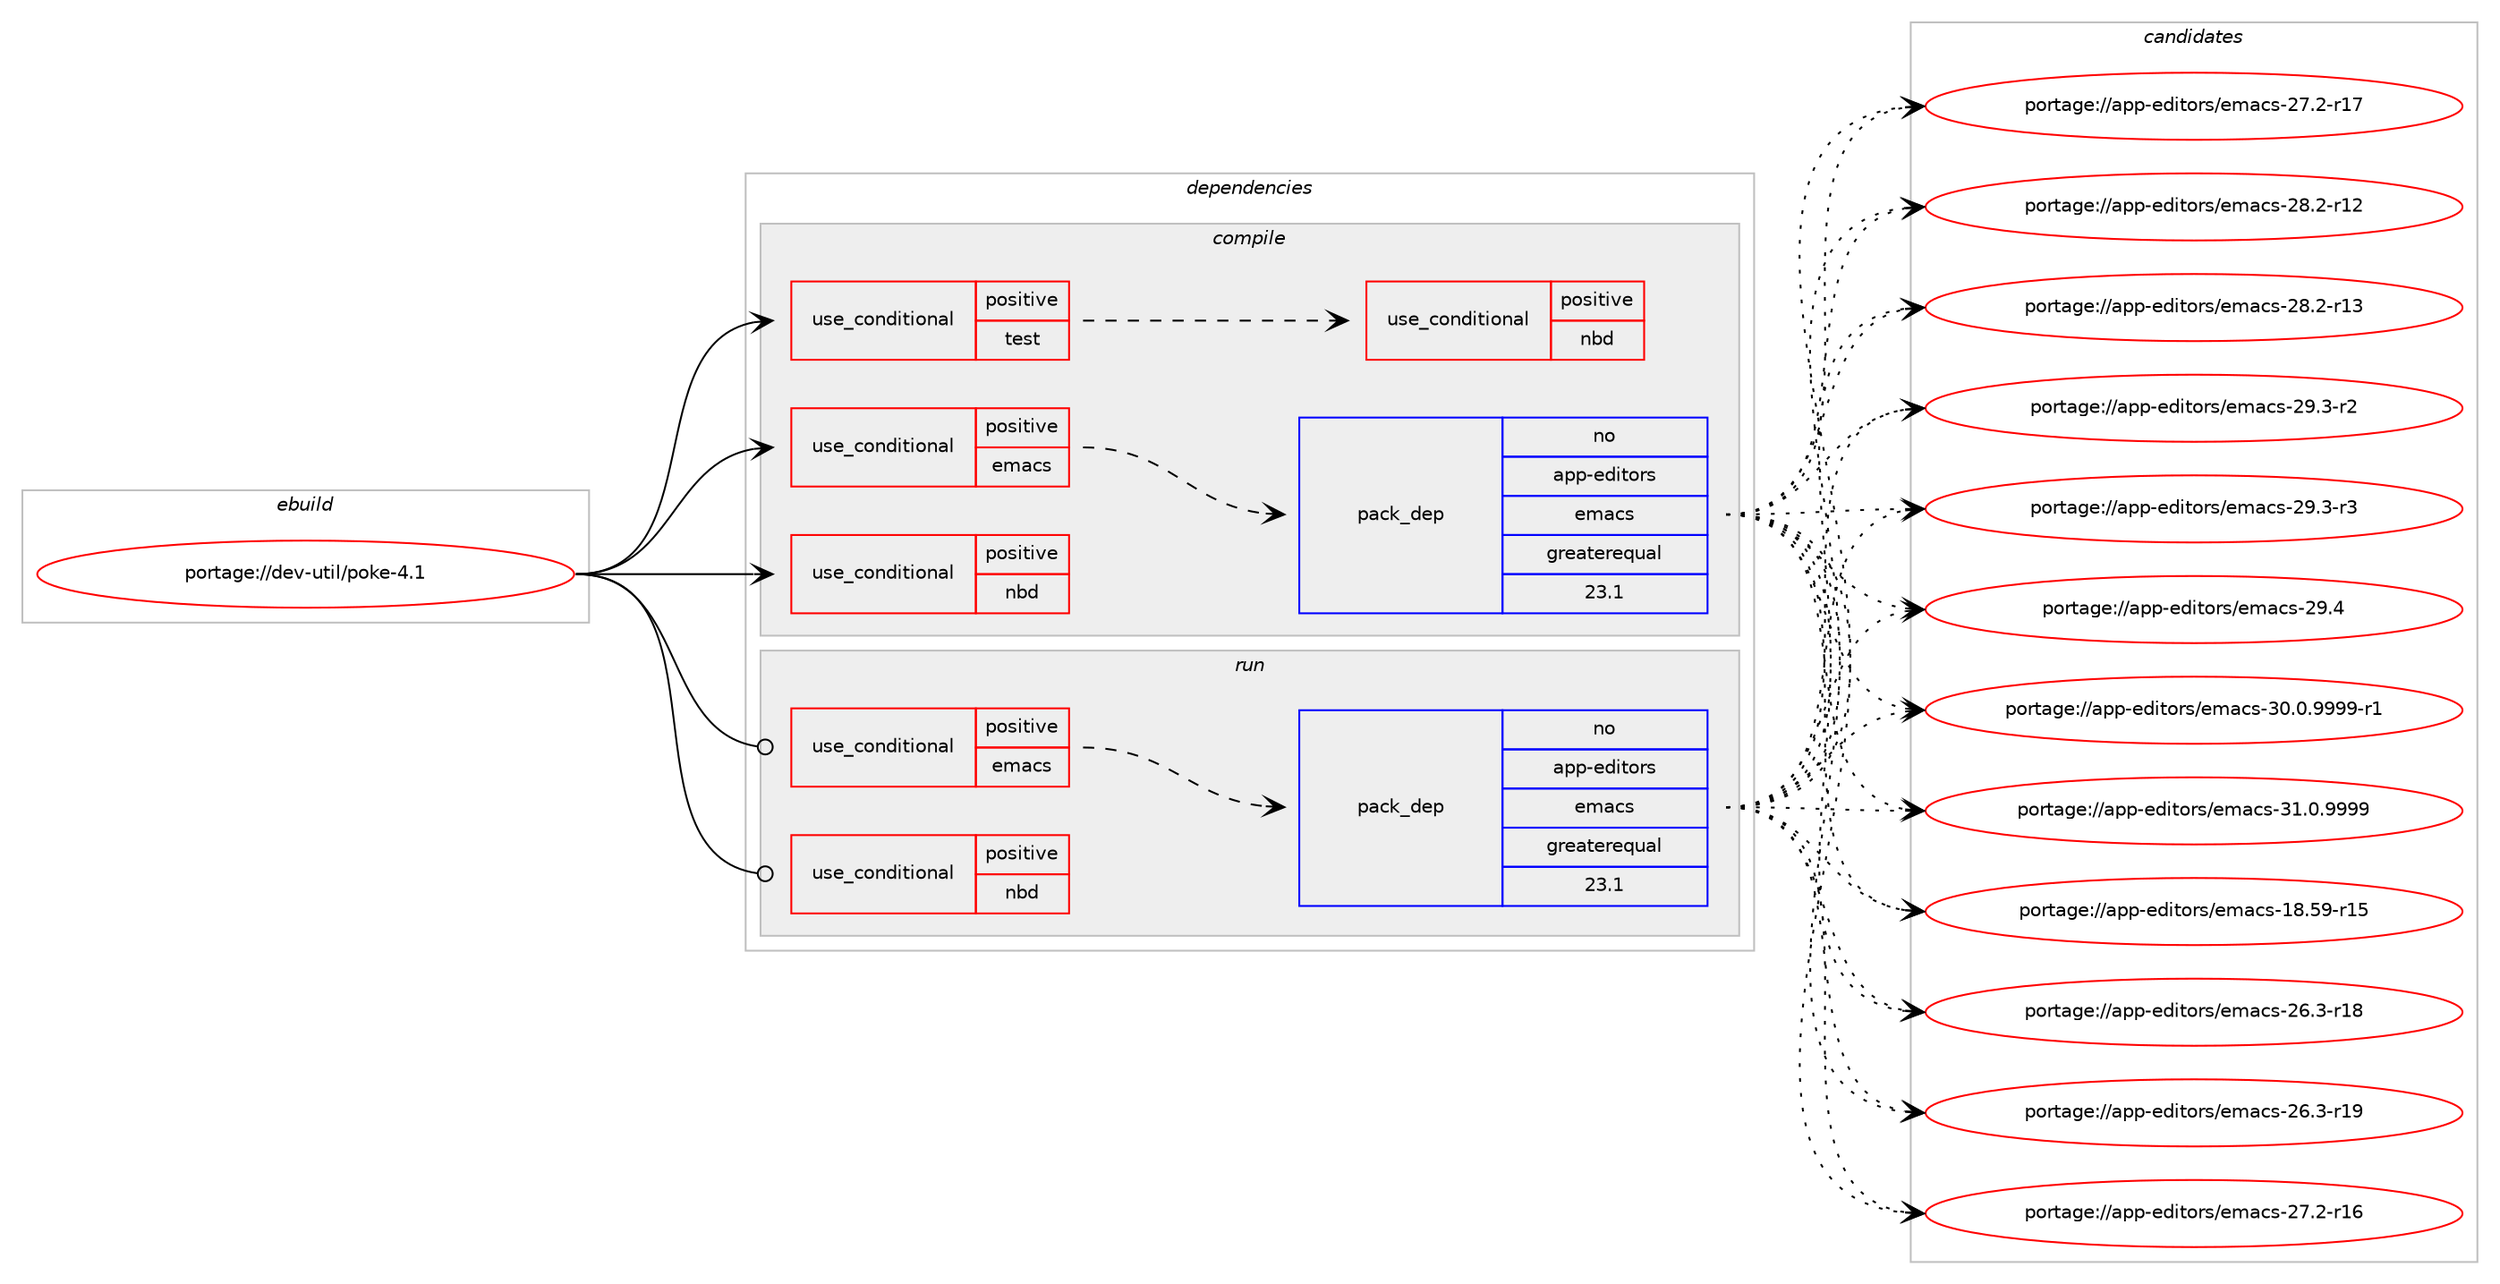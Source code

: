 digraph prolog {

# *************
# Graph options
# *************

newrank=true;
concentrate=true;
compound=true;
graph [rankdir=LR,fontname=Helvetica,fontsize=10,ranksep=1.5];#, ranksep=2.5, nodesep=0.2];
edge  [arrowhead=vee];
node  [fontname=Helvetica,fontsize=10];

# **********
# The ebuild
# **********

subgraph cluster_leftcol {
color=gray;
rank=same;
label=<<i>ebuild</i>>;
id [label="portage://dev-util/poke-4.1", color=red, width=4, href="../dev-util/poke-4.1.svg"];
}

# ****************
# The dependencies
# ****************

subgraph cluster_midcol {
color=gray;
label=<<i>dependencies</i>>;
subgraph cluster_compile {
fillcolor="#eeeeee";
style=filled;
label=<<i>compile</i>>;
subgraph cond60094 {
dependency111675 [label=<<TABLE BORDER="0" CELLBORDER="1" CELLSPACING="0" CELLPADDING="4"><TR><TD ROWSPAN="3" CELLPADDING="10">use_conditional</TD></TR><TR><TD>positive</TD></TR><TR><TD>emacs</TD></TR></TABLE>>, shape=none, color=red];
subgraph pack50160 {
dependency111676 [label=<<TABLE BORDER="0" CELLBORDER="1" CELLSPACING="0" CELLPADDING="4" WIDTH="220"><TR><TD ROWSPAN="6" CELLPADDING="30">pack_dep</TD></TR><TR><TD WIDTH="110">no</TD></TR><TR><TD>app-editors</TD></TR><TR><TD>emacs</TD></TR><TR><TD>greaterequal</TD></TR><TR><TD>23.1</TD></TR></TABLE>>, shape=none, color=blue];
}
dependency111675:e -> dependency111676:w [weight=20,style="dashed",arrowhead="vee"];
}
id:e -> dependency111675:w [weight=20,style="solid",arrowhead="vee"];
subgraph cond60095 {
dependency111677 [label=<<TABLE BORDER="0" CELLBORDER="1" CELLSPACING="0" CELLPADDING="4"><TR><TD ROWSPAN="3" CELLPADDING="10">use_conditional</TD></TR><TR><TD>positive</TD></TR><TR><TD>nbd</TD></TR></TABLE>>, shape=none, color=red];
# *** BEGIN UNKNOWN DEPENDENCY TYPE (TODO) ***
# dependency111677 -> package_dependency(portage://dev-util/poke-4.1,install,no,sys-libs,libnbd,none,[,,],[],[])
# *** END UNKNOWN DEPENDENCY TYPE (TODO) ***

}
id:e -> dependency111677:w [weight=20,style="solid",arrowhead="vee"];
subgraph cond60096 {
dependency111678 [label=<<TABLE BORDER="0" CELLBORDER="1" CELLSPACING="0" CELLPADDING="4"><TR><TD ROWSPAN="3" CELLPADDING="10">use_conditional</TD></TR><TR><TD>positive</TD></TR><TR><TD>test</TD></TR></TABLE>>, shape=none, color=red];
subgraph cond60097 {
dependency111679 [label=<<TABLE BORDER="0" CELLBORDER="1" CELLSPACING="0" CELLPADDING="4"><TR><TD ROWSPAN="3" CELLPADDING="10">use_conditional</TD></TR><TR><TD>positive</TD></TR><TR><TD>nbd</TD></TR></TABLE>>, shape=none, color=red];
# *** BEGIN UNKNOWN DEPENDENCY TYPE (TODO) ***
# dependency111679 -> package_dependency(portage://dev-util/poke-4.1,install,no,sys-libs,libnbd,none,[,,],[],[use(enable(uri-support),positive)])
# *** END UNKNOWN DEPENDENCY TYPE (TODO) ***

}
dependency111678:e -> dependency111679:w [weight=20,style="dashed",arrowhead="vee"];
}
id:e -> dependency111678:w [weight=20,style="solid",arrowhead="vee"];
# *** BEGIN UNKNOWN DEPENDENCY TYPE (TODO) ***
# id -> package_dependency(portage://dev-util/poke-4.1,install,no,dev-libs,boehm-gc,none,[,,],any_same_slot,[])
# *** END UNKNOWN DEPENDENCY TYPE (TODO) ***

# *** BEGIN UNKNOWN DEPENDENCY TYPE (TODO) ***
# id -> package_dependency(portage://dev-util/poke-4.1,install,no,dev-libs,libatomic_ops,none,[,,],[],[])
# *** END UNKNOWN DEPENDENCY TYPE (TODO) ***

# *** BEGIN UNKNOWN DEPENDENCY TYPE (TODO) ***
# id -> package_dependency(portage://dev-util/poke-4.1,install,no,sys-devel,gettext,none,[,,],[],[])
# *** END UNKNOWN DEPENDENCY TYPE (TODO) ***

# *** BEGIN UNKNOWN DEPENDENCY TYPE (TODO) ***
# id -> package_dependency(portage://dev-util/poke-4.1,install,no,sys-libs,readline,none,[,,],any_same_slot,[])
# *** END UNKNOWN DEPENDENCY TYPE (TODO) ***

}
subgraph cluster_compileandrun {
fillcolor="#eeeeee";
style=filled;
label=<<i>compile and run</i>>;
}
subgraph cluster_run {
fillcolor="#eeeeee";
style=filled;
label=<<i>run</i>>;
subgraph cond60098 {
dependency111680 [label=<<TABLE BORDER="0" CELLBORDER="1" CELLSPACING="0" CELLPADDING="4"><TR><TD ROWSPAN="3" CELLPADDING="10">use_conditional</TD></TR><TR><TD>positive</TD></TR><TR><TD>emacs</TD></TR></TABLE>>, shape=none, color=red];
subgraph pack50161 {
dependency111681 [label=<<TABLE BORDER="0" CELLBORDER="1" CELLSPACING="0" CELLPADDING="4" WIDTH="220"><TR><TD ROWSPAN="6" CELLPADDING="30">pack_dep</TD></TR><TR><TD WIDTH="110">no</TD></TR><TR><TD>app-editors</TD></TR><TR><TD>emacs</TD></TR><TR><TD>greaterequal</TD></TR><TR><TD>23.1</TD></TR></TABLE>>, shape=none, color=blue];
}
dependency111680:e -> dependency111681:w [weight=20,style="dashed",arrowhead="vee"];
}
id:e -> dependency111680:w [weight=20,style="solid",arrowhead="odot"];
subgraph cond60099 {
dependency111682 [label=<<TABLE BORDER="0" CELLBORDER="1" CELLSPACING="0" CELLPADDING="4"><TR><TD ROWSPAN="3" CELLPADDING="10">use_conditional</TD></TR><TR><TD>positive</TD></TR><TR><TD>nbd</TD></TR></TABLE>>, shape=none, color=red];
# *** BEGIN UNKNOWN DEPENDENCY TYPE (TODO) ***
# dependency111682 -> package_dependency(portage://dev-util/poke-4.1,run,no,sys-libs,libnbd,none,[,,],[],[])
# *** END UNKNOWN DEPENDENCY TYPE (TODO) ***

}
id:e -> dependency111682:w [weight=20,style="solid",arrowhead="odot"];
# *** BEGIN UNKNOWN DEPENDENCY TYPE (TODO) ***
# id -> package_dependency(portage://dev-util/poke-4.1,run,no,dev-libs,boehm-gc,none,[,,],any_same_slot,[])
# *** END UNKNOWN DEPENDENCY TYPE (TODO) ***

# *** BEGIN UNKNOWN DEPENDENCY TYPE (TODO) ***
# id -> package_dependency(portage://dev-util/poke-4.1,run,no,dev-libs,libatomic_ops,none,[,,],[],[])
# *** END UNKNOWN DEPENDENCY TYPE (TODO) ***

# *** BEGIN UNKNOWN DEPENDENCY TYPE (TODO) ***
# id -> package_dependency(portage://dev-util/poke-4.1,run,no,sys-devel,gettext,none,[,,],[],[])
# *** END UNKNOWN DEPENDENCY TYPE (TODO) ***

# *** BEGIN UNKNOWN DEPENDENCY TYPE (TODO) ***
# id -> package_dependency(portage://dev-util/poke-4.1,run,no,sys-libs,readline,none,[,,],any_same_slot,[])
# *** END UNKNOWN DEPENDENCY TYPE (TODO) ***

}
}

# **************
# The candidates
# **************

subgraph cluster_choices {
rank=same;
color=gray;
label=<<i>candidates</i>>;

subgraph choice50160 {
color=black;
nodesep=1;
choice9711211245101100105116111114115471011099799115454956465357451144953 [label="portage://app-editors/emacs-18.59-r15", color=red, width=4,href="../app-editors/emacs-18.59-r15.svg"];
choice97112112451011001051161111141154710110997991154550544651451144956 [label="portage://app-editors/emacs-26.3-r18", color=red, width=4,href="../app-editors/emacs-26.3-r18.svg"];
choice97112112451011001051161111141154710110997991154550544651451144957 [label="portage://app-editors/emacs-26.3-r19", color=red, width=4,href="../app-editors/emacs-26.3-r19.svg"];
choice97112112451011001051161111141154710110997991154550554650451144954 [label="portage://app-editors/emacs-27.2-r16", color=red, width=4,href="../app-editors/emacs-27.2-r16.svg"];
choice97112112451011001051161111141154710110997991154550554650451144955 [label="portage://app-editors/emacs-27.2-r17", color=red, width=4,href="../app-editors/emacs-27.2-r17.svg"];
choice97112112451011001051161111141154710110997991154550564650451144950 [label="portage://app-editors/emacs-28.2-r12", color=red, width=4,href="../app-editors/emacs-28.2-r12.svg"];
choice97112112451011001051161111141154710110997991154550564650451144951 [label="portage://app-editors/emacs-28.2-r13", color=red, width=4,href="../app-editors/emacs-28.2-r13.svg"];
choice971121124510110010511611111411547101109979911545505746514511450 [label="portage://app-editors/emacs-29.3-r2", color=red, width=4,href="../app-editors/emacs-29.3-r2.svg"];
choice971121124510110010511611111411547101109979911545505746514511451 [label="portage://app-editors/emacs-29.3-r3", color=red, width=4,href="../app-editors/emacs-29.3-r3.svg"];
choice97112112451011001051161111141154710110997991154550574652 [label="portage://app-editors/emacs-29.4", color=red, width=4,href="../app-editors/emacs-29.4.svg"];
choice9711211245101100105116111114115471011099799115455148464846575757574511449 [label="portage://app-editors/emacs-30.0.9999-r1", color=red, width=4,href="../app-editors/emacs-30.0.9999-r1.svg"];
choice971121124510110010511611111411547101109979911545514946484657575757 [label="portage://app-editors/emacs-31.0.9999", color=red, width=4,href="../app-editors/emacs-31.0.9999.svg"];
dependency111676:e -> choice9711211245101100105116111114115471011099799115454956465357451144953:w [style=dotted,weight="100"];
dependency111676:e -> choice97112112451011001051161111141154710110997991154550544651451144956:w [style=dotted,weight="100"];
dependency111676:e -> choice97112112451011001051161111141154710110997991154550544651451144957:w [style=dotted,weight="100"];
dependency111676:e -> choice97112112451011001051161111141154710110997991154550554650451144954:w [style=dotted,weight="100"];
dependency111676:e -> choice97112112451011001051161111141154710110997991154550554650451144955:w [style=dotted,weight="100"];
dependency111676:e -> choice97112112451011001051161111141154710110997991154550564650451144950:w [style=dotted,weight="100"];
dependency111676:e -> choice97112112451011001051161111141154710110997991154550564650451144951:w [style=dotted,weight="100"];
dependency111676:e -> choice971121124510110010511611111411547101109979911545505746514511450:w [style=dotted,weight="100"];
dependency111676:e -> choice971121124510110010511611111411547101109979911545505746514511451:w [style=dotted,weight="100"];
dependency111676:e -> choice97112112451011001051161111141154710110997991154550574652:w [style=dotted,weight="100"];
dependency111676:e -> choice9711211245101100105116111114115471011099799115455148464846575757574511449:w [style=dotted,weight="100"];
dependency111676:e -> choice971121124510110010511611111411547101109979911545514946484657575757:w [style=dotted,weight="100"];
}
subgraph choice50161 {
color=black;
nodesep=1;
choice9711211245101100105116111114115471011099799115454956465357451144953 [label="portage://app-editors/emacs-18.59-r15", color=red, width=4,href="../app-editors/emacs-18.59-r15.svg"];
choice97112112451011001051161111141154710110997991154550544651451144956 [label="portage://app-editors/emacs-26.3-r18", color=red, width=4,href="../app-editors/emacs-26.3-r18.svg"];
choice97112112451011001051161111141154710110997991154550544651451144957 [label="portage://app-editors/emacs-26.3-r19", color=red, width=4,href="../app-editors/emacs-26.3-r19.svg"];
choice97112112451011001051161111141154710110997991154550554650451144954 [label="portage://app-editors/emacs-27.2-r16", color=red, width=4,href="../app-editors/emacs-27.2-r16.svg"];
choice97112112451011001051161111141154710110997991154550554650451144955 [label="portage://app-editors/emacs-27.2-r17", color=red, width=4,href="../app-editors/emacs-27.2-r17.svg"];
choice97112112451011001051161111141154710110997991154550564650451144950 [label="portage://app-editors/emacs-28.2-r12", color=red, width=4,href="../app-editors/emacs-28.2-r12.svg"];
choice97112112451011001051161111141154710110997991154550564650451144951 [label="portage://app-editors/emacs-28.2-r13", color=red, width=4,href="../app-editors/emacs-28.2-r13.svg"];
choice971121124510110010511611111411547101109979911545505746514511450 [label="portage://app-editors/emacs-29.3-r2", color=red, width=4,href="../app-editors/emacs-29.3-r2.svg"];
choice971121124510110010511611111411547101109979911545505746514511451 [label="portage://app-editors/emacs-29.3-r3", color=red, width=4,href="../app-editors/emacs-29.3-r3.svg"];
choice97112112451011001051161111141154710110997991154550574652 [label="portage://app-editors/emacs-29.4", color=red, width=4,href="../app-editors/emacs-29.4.svg"];
choice9711211245101100105116111114115471011099799115455148464846575757574511449 [label="portage://app-editors/emacs-30.0.9999-r1", color=red, width=4,href="../app-editors/emacs-30.0.9999-r1.svg"];
choice971121124510110010511611111411547101109979911545514946484657575757 [label="portage://app-editors/emacs-31.0.9999", color=red, width=4,href="../app-editors/emacs-31.0.9999.svg"];
dependency111681:e -> choice9711211245101100105116111114115471011099799115454956465357451144953:w [style=dotted,weight="100"];
dependency111681:e -> choice97112112451011001051161111141154710110997991154550544651451144956:w [style=dotted,weight="100"];
dependency111681:e -> choice97112112451011001051161111141154710110997991154550544651451144957:w [style=dotted,weight="100"];
dependency111681:e -> choice97112112451011001051161111141154710110997991154550554650451144954:w [style=dotted,weight="100"];
dependency111681:e -> choice97112112451011001051161111141154710110997991154550554650451144955:w [style=dotted,weight="100"];
dependency111681:e -> choice97112112451011001051161111141154710110997991154550564650451144950:w [style=dotted,weight="100"];
dependency111681:e -> choice97112112451011001051161111141154710110997991154550564650451144951:w [style=dotted,weight="100"];
dependency111681:e -> choice971121124510110010511611111411547101109979911545505746514511450:w [style=dotted,weight="100"];
dependency111681:e -> choice971121124510110010511611111411547101109979911545505746514511451:w [style=dotted,weight="100"];
dependency111681:e -> choice97112112451011001051161111141154710110997991154550574652:w [style=dotted,weight="100"];
dependency111681:e -> choice9711211245101100105116111114115471011099799115455148464846575757574511449:w [style=dotted,weight="100"];
dependency111681:e -> choice971121124510110010511611111411547101109979911545514946484657575757:w [style=dotted,weight="100"];
}
}

}
